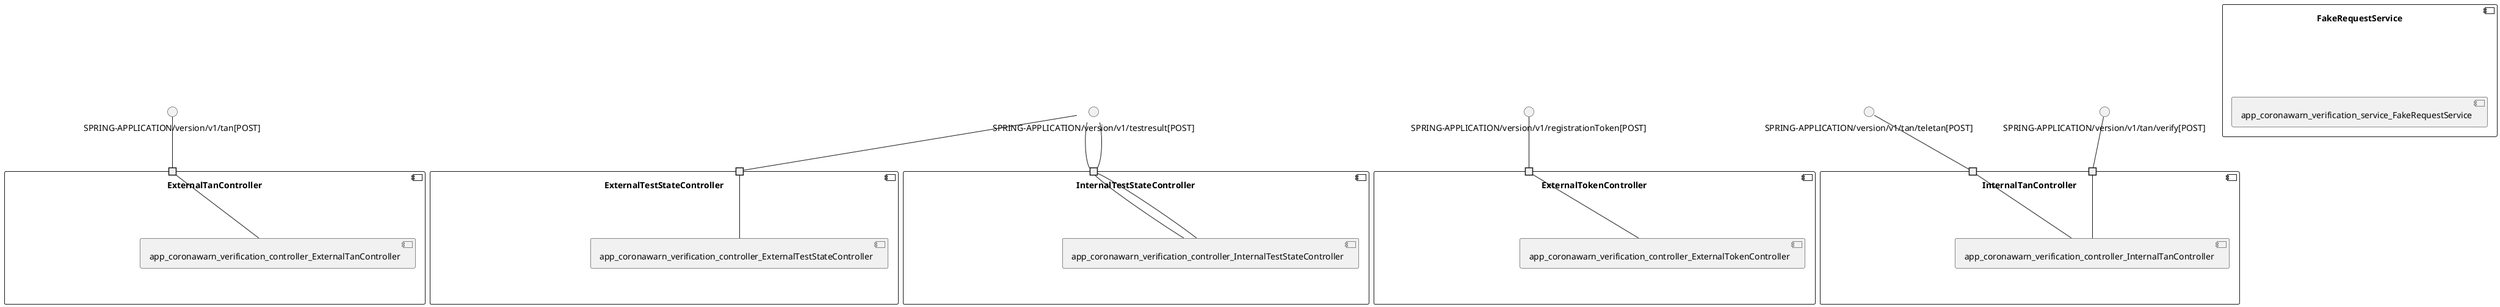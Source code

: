 @startuml
skinparam fixCircleLabelOverlapping true
skinparam componentStyle uml2
component "ExternalTanController\n\n\n\n\n\n" {
[app_coronawarn_verification_controller_ExternalTanController]
portin " " as ExternalTanController_requires_SPRING_APPLICATION_version_v1_tan_POST_
"ExternalTanController_requires_SPRING_APPLICATION_version_v1_tan_POST_"--[app_coronawarn_verification_controller_ExternalTanController]
}
interface "SPRING-APPLICATION/version/v1/tan[POST]" as interface.SPRING_APPLICATION_version_v1_tan_POST_
interface.SPRING_APPLICATION_version_v1_tan_POST_--"ExternalTanController_requires_SPRING_APPLICATION_version_v1_tan_POST_"
component "ExternalTestStateController\n\n\n\n\n\n" {
[app_coronawarn_verification_controller_ExternalTestStateController]
portin " " as ExternalTestStateController_requires_SPRING_APPLICATION_version_v1_testresult_POST_
"ExternalTestStateController_requires_SPRING_APPLICATION_version_v1_testresult_POST_"--[app_coronawarn_verification_controller_ExternalTestStateController]
}
interface "SPRING-APPLICATION/version/v1/testresult[POST]" as interface.SPRING_APPLICATION_version_v1_testresult_POST_
interface.SPRING_APPLICATION_version_v1_testresult_POST_--"ExternalTestStateController_requires_SPRING_APPLICATION_version_v1_testresult_POST_"
component "ExternalTokenController\n\n\n\n\n\n" {
[app_coronawarn_verification_controller_ExternalTokenController]
portin " " as ExternalTokenController_requires_SPRING_APPLICATION_version_v1_registrationToken_POST_
"ExternalTokenController_requires_SPRING_APPLICATION_version_v1_registrationToken_POST_"--[app_coronawarn_verification_controller_ExternalTokenController]
}
interface "SPRING-APPLICATION/version/v1/registrationToken[POST]" as interface.SPRING_APPLICATION_version_v1_registrationToken_POST_
interface.SPRING_APPLICATION_version_v1_registrationToken_POST_--"ExternalTokenController_requires_SPRING_APPLICATION_version_v1_registrationToken_POST_"
component "FakeRequestService\n\n\n\n\n\n" {
[app_coronawarn_verification_service_FakeRequestService]
}
component "InternalTanController\n\n\n\n\n\n" {
[app_coronawarn_verification_controller_InternalTanController]
portin " " as InternalTanController_requires_SPRING_APPLICATION_version_v1_tan_verify_POST_
portin " " as InternalTanController_requires_SPRING_APPLICATION_version_v1_tan_teletan_POST_
"InternalTanController_requires_SPRING_APPLICATION_version_v1_tan_teletan_POST_"--[app_coronawarn_verification_controller_InternalTanController]
"InternalTanController_requires_SPRING_APPLICATION_version_v1_tan_verify_POST_"--[app_coronawarn_verification_controller_InternalTanController]
}
interface "SPRING-APPLICATION/version/v1/tan/teletan[POST]" as interface.SPRING_APPLICATION_version_v1_tan_teletan_POST_
interface.SPRING_APPLICATION_version_v1_tan_teletan_POST_--"InternalTanController_requires_SPRING_APPLICATION_version_v1_tan_teletan_POST_"
interface "SPRING-APPLICATION/version/v1/tan/verify[POST]" as interface.SPRING_APPLICATION_version_v1_tan_verify_POST_
interface.SPRING_APPLICATION_version_v1_tan_verify_POST_--"InternalTanController_requires_SPRING_APPLICATION_version_v1_tan_verify_POST_"
component "InternalTestStateController\n\n\n\n\n\n" {
[app_coronawarn_verification_controller_InternalTestStateController]
portin " " as InternalTestStateController_requires_SPRING_APPLICATION_version_v1_testresult_POST_
portin " " as InternalTestStateController_requires_SPRING_APPLICATION_version_v1_testresult_POST_
"InternalTestStateController_requires_SPRING_APPLICATION_version_v1_testresult_POST_"--[app_coronawarn_verification_controller_InternalTestStateController]
"InternalTestStateController_requires_SPRING_APPLICATION_version_v1_testresult_POST_"--[app_coronawarn_verification_controller_InternalTestStateController]
}
interface "SPRING-APPLICATION/version/v1/testresult[POST]" as interface.SPRING_APPLICATION_version_v1_testresult_POST_
interface.SPRING_APPLICATION_version_v1_testresult_POST_--"InternalTestStateController_requires_SPRING_APPLICATION_version_v1_testresult_POST_"
interface "SPRING-APPLICATION/version/v1/testresult[POST]" as interface.SPRING_APPLICATION_version_v1_testresult_POST_
interface.SPRING_APPLICATION_version_v1_testresult_POST_--"InternalTestStateController_requires_SPRING_APPLICATION_version_v1_testresult_POST_"

@enduml
